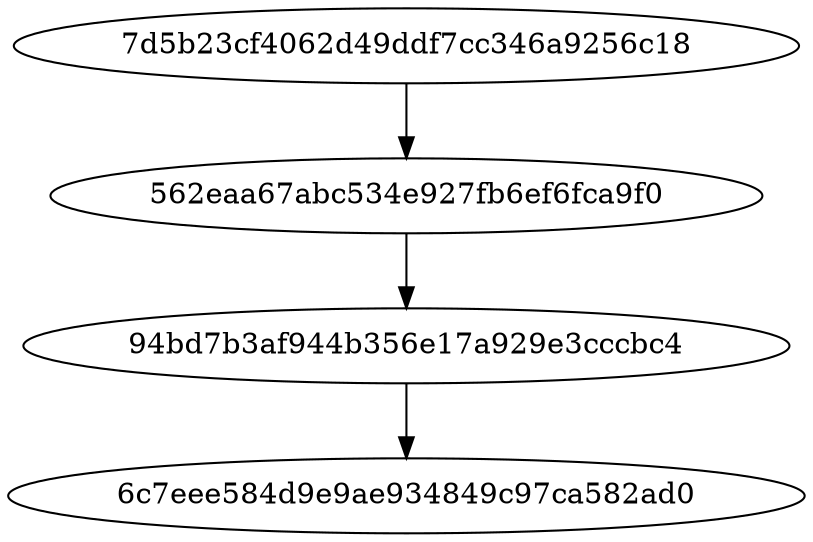 digraph D {

	 BC7d5b23cf4062d49ddf7cc346a9256c18[label="7d5b23cf4062d49ddf7cc346a9256c18"]
	BC562eaa67abc534e927fb6ef6fca9f0[label="562eaa67abc534e927fb6ef6fca9f0"]
	BC7d5b23cf4062d49ddf7cc346a9256c18 -> BC562eaa67abc534e927fb6ef6fca9f0
	BC94bd7b3af944b356e17a929e3cccbc4[label="94bd7b3af944b356e17a929e3cccbc4"]
	BC562eaa67abc534e927fb6ef6fca9f0 -> BC94bd7b3af944b356e17a929e3cccbc4
	BC6c7eee584d9e9ae934849c97ca582ad0[label="6c7eee584d9e9ae934849c97ca582ad0"]
	BC94bd7b3af944b356e17a929e3cccbc4 -> BC6c7eee584d9e9ae934849c97ca582ad0

}